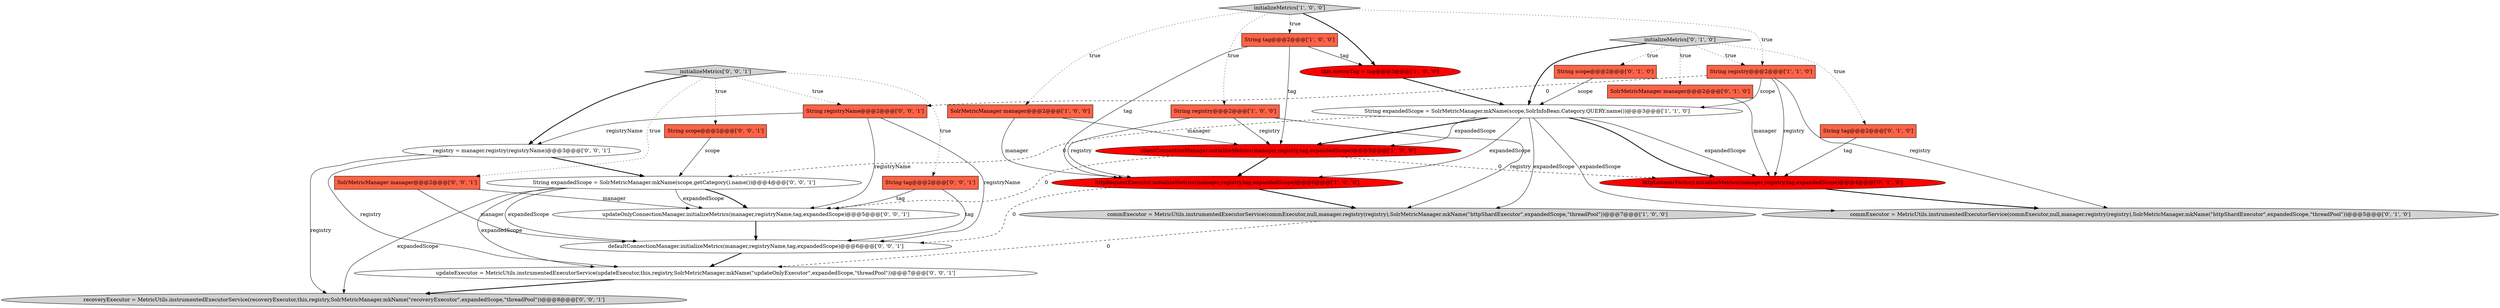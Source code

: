 digraph {
22 [style = filled, label = "registry = manager.registry(registryName)@@@3@@@['0', '0', '1']", fillcolor = white, shape = ellipse image = "AAA0AAABBB3BBB"];
25 [style = filled, label = "defaultConnectionManager.initializeMetrics(manager,registryName,tag,expandedScope)@@@6@@@['0', '0', '1']", fillcolor = white, shape = ellipse image = "AAA0AAABBB3BBB"];
5 [style = filled, label = "String tag@@@2@@@['1', '0', '0']", fillcolor = tomato, shape = box image = "AAA0AAABBB1BBB"];
16 [style = filled, label = "recoveryExecutor = MetricUtils.instrumentedExecutorService(recoveryExecutor,this,registry,SolrMetricManager.mkName(\"recoveryExecutor\",expandedScope,\"threadPool\"))@@@8@@@['0', '0', '1']", fillcolor = lightgray, shape = ellipse image = "AAA0AAABBB3BBB"];
13 [style = filled, label = "initializeMetrics['0', '1', '0']", fillcolor = lightgray, shape = diamond image = "AAA0AAABBB2BBB"];
20 [style = filled, label = "updateExecutor = MetricUtils.instrumentedExecutorService(updateExecutor,this,registry,SolrMetricManager.mkName(\"updateOnlyExecutor\",expandedScope,\"threadPool\"))@@@7@@@['0', '0', '1']", fillcolor = white, shape = ellipse image = "AAA0AAABBB3BBB"];
7 [style = filled, label = "String expandedScope = SolrMetricManager.mkName(scope,SolrInfoBean.Category.QUERY.name())@@@3@@@['1', '1', '0']", fillcolor = white, shape = ellipse image = "AAA0AAABBB1BBB"];
23 [style = filled, label = "initializeMetrics['0', '0', '1']", fillcolor = lightgray, shape = diamond image = "AAA0AAABBB3BBB"];
26 [style = filled, label = "String expandedScope = SolrMetricManager.mkName(scope,getCategory().name())@@@4@@@['0', '0', '1']", fillcolor = white, shape = ellipse image = "AAA0AAABBB3BBB"];
8 [style = filled, label = "commExecutor = MetricUtils.instrumentedExecutorService(commExecutor,null,manager.registry(registry),SolrMetricManager.mkName(\"httpShardExecutor\",expandedScope,\"threadPool\"))@@@7@@@['1', '0', '0']", fillcolor = lightgray, shape = ellipse image = "AAA0AAABBB1BBB"];
18 [style = filled, label = "String tag@@@2@@@['0', '0', '1']", fillcolor = tomato, shape = box image = "AAA0AAABBB3BBB"];
6 [style = filled, label = "initializeMetrics['1', '0', '0']", fillcolor = lightgray, shape = diamond image = "AAA0AAABBB1BBB"];
21 [style = filled, label = "String scope@@@2@@@['0', '0', '1']", fillcolor = tomato, shape = box image = "AAA0AAABBB3BBB"];
10 [style = filled, label = "SolrMetricManager manager@@@2@@@['0', '1', '0']", fillcolor = tomato, shape = box image = "AAA0AAABBB2BBB"];
24 [style = filled, label = "String registryName@@@2@@@['0', '0', '1']", fillcolor = tomato, shape = box image = "AAA0AAABBB3BBB"];
12 [style = filled, label = "String tag@@@2@@@['0', '1', '0']", fillcolor = tomato, shape = box image = "AAA0AAABBB2BBB"];
2 [style = filled, label = "clientConnectionManager.initializeMetrics(manager,registry,tag,expandedScope)@@@5@@@['1', '0', '0']", fillcolor = red, shape = ellipse image = "AAA1AAABBB1BBB"];
15 [style = filled, label = "commExecutor = MetricUtils.instrumentedExecutorService(commExecutor,null,manager.registry(registry),SolrMetricManager.mkName(\"httpShardExecutor\",expandedScope,\"threadPool\"))@@@5@@@['0', '1', '0']", fillcolor = lightgray, shape = ellipse image = "AAA0AAABBB2BBB"];
9 [style = filled, label = "String registry@@@2@@@['1', '1', '0']", fillcolor = tomato, shape = box image = "AAA0AAABBB1BBB"];
14 [style = filled, label = "httpListenerFactory.initializeMetrics(manager,registry,tag,expandedScope)@@@4@@@['0', '1', '0']", fillcolor = red, shape = ellipse image = "AAA1AAABBB2BBB"];
11 [style = filled, label = "String scope@@@2@@@['0', '1', '0']", fillcolor = tomato, shape = box image = "AAA0AAABBB2BBB"];
19 [style = filled, label = "updateOnlyConnectionManager.initializeMetrics(manager,registryName,tag,expandedScope)@@@5@@@['0', '0', '1']", fillcolor = white, shape = ellipse image = "AAA0AAABBB3BBB"];
3 [style = filled, label = "SolrMetricManager manager@@@2@@@['1', '0', '0']", fillcolor = tomato, shape = box image = "AAA0AAABBB1BBB"];
0 [style = filled, label = "httpRequestExecutor.initializeMetrics(manager,registry,tag,expandedScope)@@@6@@@['1', '0', '0']", fillcolor = red, shape = ellipse image = "AAA1AAABBB1BBB"];
17 [style = filled, label = "SolrMetricManager manager@@@2@@@['0', '0', '1']", fillcolor = tomato, shape = box image = "AAA0AAABBB3BBB"];
1 [style = filled, label = "this.metricTag = tag@@@3@@@['1', '0', '0']", fillcolor = red, shape = ellipse image = "AAA1AAABBB1BBB"];
4 [style = filled, label = "String registry@@@2@@@['1', '0', '0']", fillcolor = tomato, shape = box image = "AAA0AAABBB1BBB"];
22->26 [style = bold, label=""];
5->0 [style = solid, label="tag"];
5->1 [style = solid, label="tag"];
2->19 [style = dashed, label="0"];
13->12 [style = dotted, label="true"];
9->24 [style = dashed, label="0"];
22->20 [style = solid, label="registry"];
8->20 [style = dashed, label="0"];
22->16 [style = solid, label="registry"];
23->21 [style = dotted, label="true"];
4->8 [style = solid, label="registry"];
9->15 [style = solid, label="registry"];
9->14 [style = solid, label="registry"];
26->20 [style = solid, label="expandedScope"];
26->16 [style = solid, label="expandedScope"];
10->14 [style = solid, label="manager"];
26->19 [style = bold, label=""];
5->2 [style = solid, label="tag"];
9->7 [style = solid, label="scope"];
1->7 [style = bold, label=""];
13->10 [style = dotted, label="true"];
19->25 [style = bold, label=""];
4->0 [style = solid, label="registry"];
18->19 [style = solid, label="tag"];
7->14 [style = bold, label=""];
4->2 [style = solid, label="registry"];
24->25 [style = solid, label="registryName"];
6->1 [style = bold, label=""];
25->20 [style = bold, label=""];
11->7 [style = solid, label="scope"];
24->19 [style = solid, label="registryName"];
21->26 [style = solid, label="scope"];
2->0 [style = bold, label=""];
20->16 [style = bold, label=""];
23->22 [style = bold, label=""];
6->4 [style = dotted, label="true"];
7->2 [style = solid, label="expandedScope"];
7->8 [style = solid, label="expandedScope"];
3->0 [style = solid, label="manager"];
6->9 [style = dotted, label="true"];
23->18 [style = dotted, label="true"];
7->2 [style = bold, label=""];
13->7 [style = bold, label=""];
2->14 [style = dashed, label="0"];
26->19 [style = solid, label="expandedScope"];
7->0 [style = solid, label="expandedScope"];
0->8 [style = bold, label=""];
17->19 [style = solid, label="manager"];
13->11 [style = dotted, label="true"];
7->14 [style = solid, label="expandedScope"];
0->25 [style = dashed, label="0"];
17->25 [style = solid, label="manager"];
14->15 [style = bold, label=""];
18->25 [style = solid, label="tag"];
12->14 [style = solid, label="tag"];
6->3 [style = dotted, label="true"];
23->17 [style = dotted, label="true"];
3->2 [style = solid, label="manager"];
24->22 [style = solid, label="registryName"];
7->26 [style = dashed, label="0"];
26->25 [style = solid, label="expandedScope"];
23->24 [style = dotted, label="true"];
7->15 [style = solid, label="expandedScope"];
6->5 [style = dotted, label="true"];
13->9 [style = dotted, label="true"];
}
